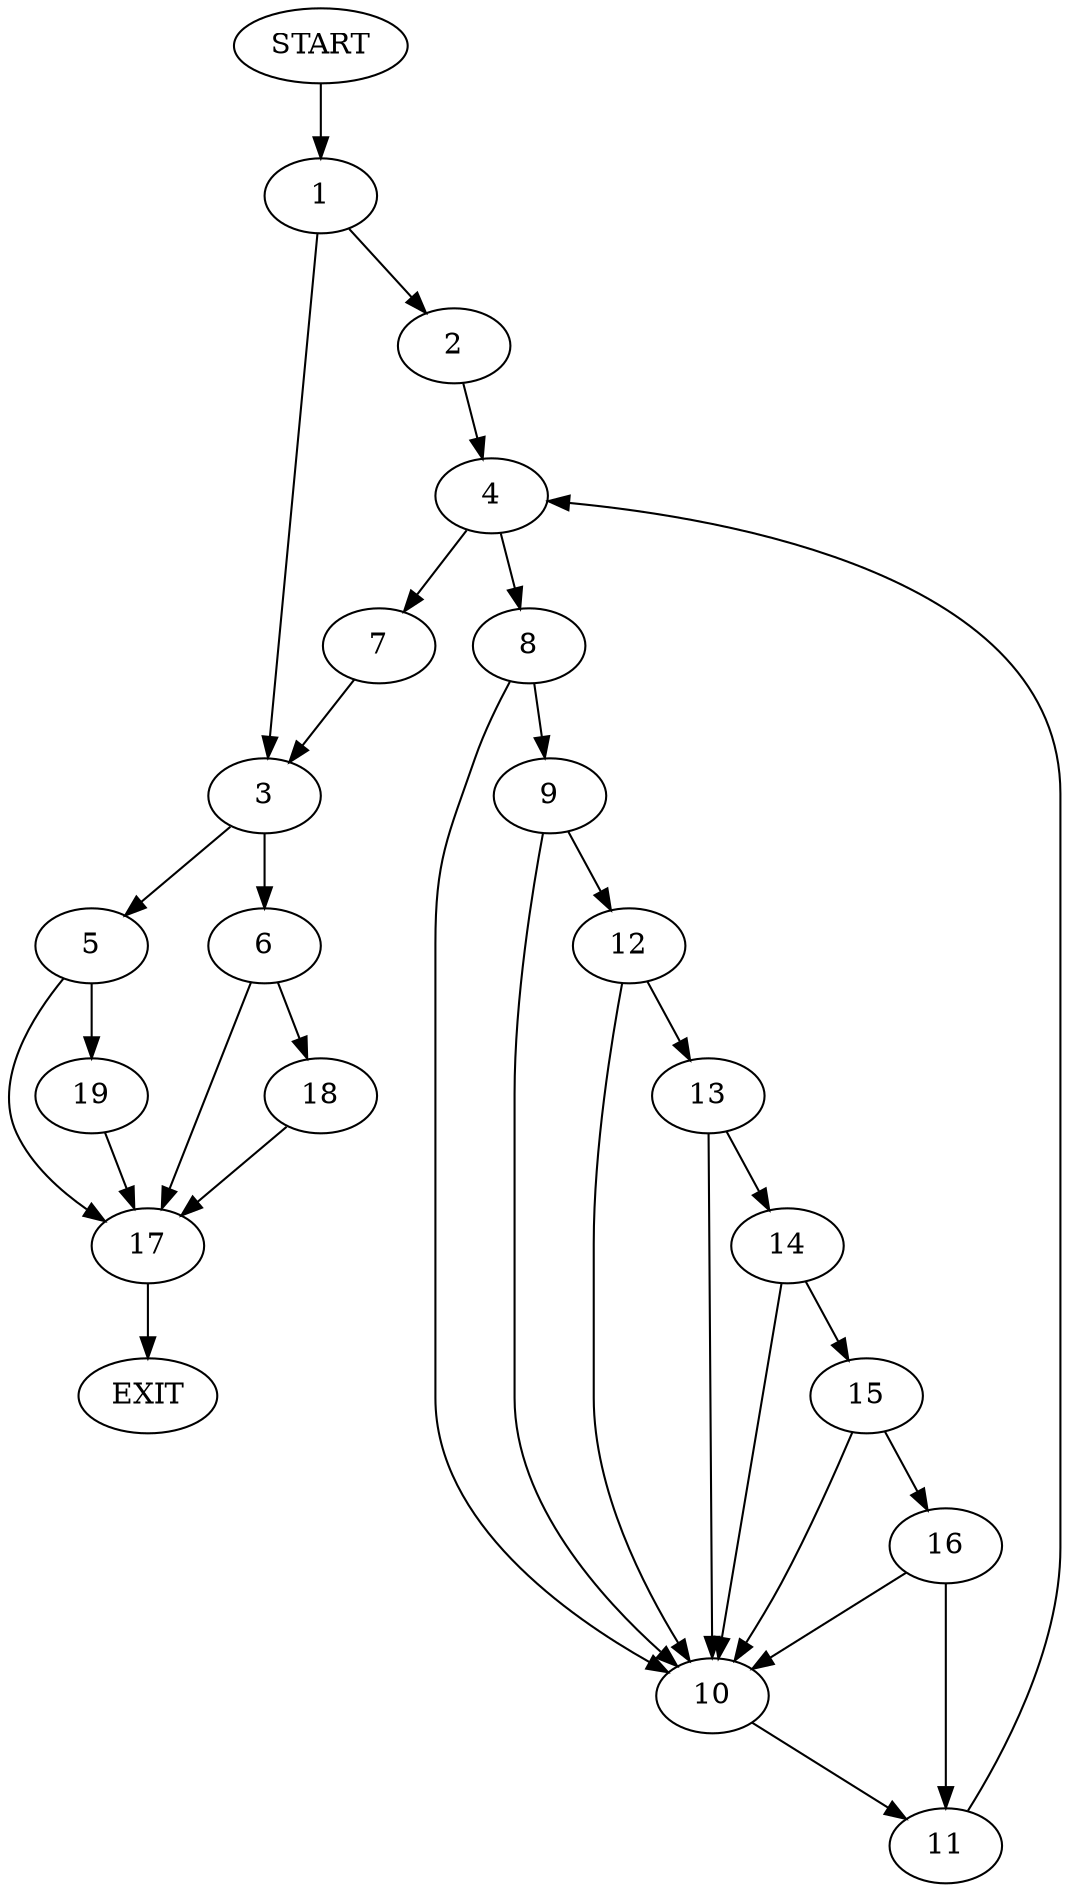digraph {
0 [label="START"]
20 [label="EXIT"]
0 -> 1
1 -> 2
1 -> 3
2 -> 4
3 -> 5
3 -> 6
4 -> 7
4 -> 8
7 -> 3
8 -> 9
8 -> 10
10 -> 11
9 -> 10
9 -> 12
12 -> 10
12 -> 13
13 -> 10
13 -> 14
14 -> 15
14 -> 10
15 -> 10
15 -> 16
16 -> 11
16 -> 10
11 -> 4
6 -> 17
6 -> 18
5 -> 17
5 -> 19
17 -> 20
18 -> 17
19 -> 17
}
